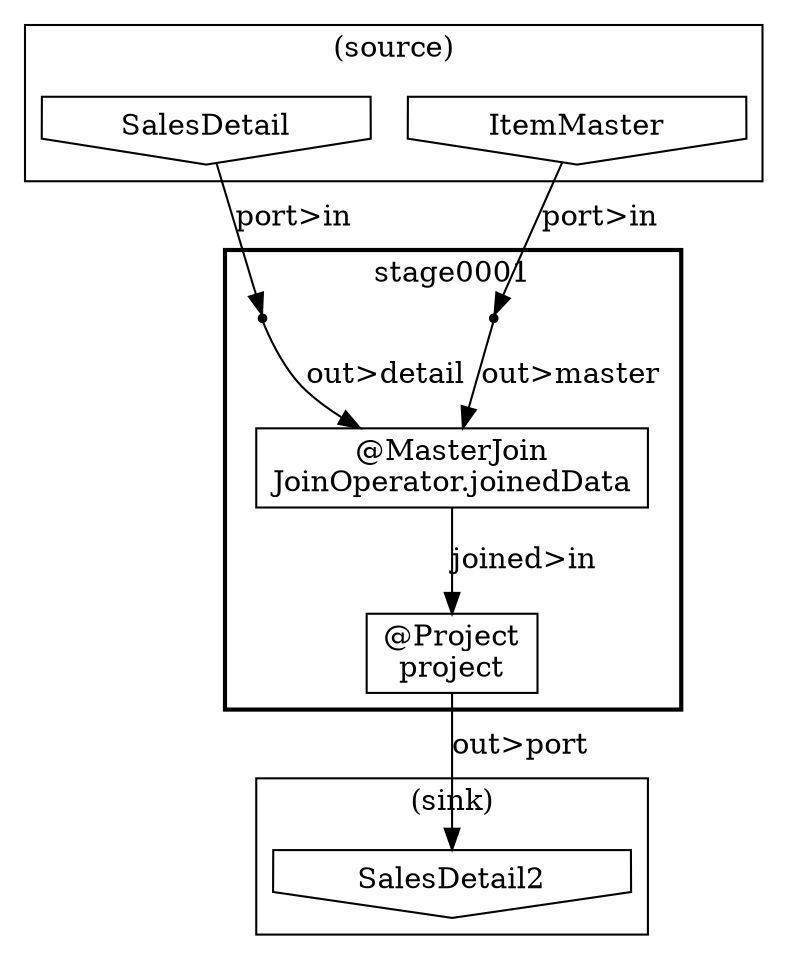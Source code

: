 digraph {
    subgraph "cluster_53ff1642-3bb0-4f71-bbd2-92e7a6c3ee6d" {
        label = "(sink)";
        "f0491617-71c9-49fd-8f61-dedb795dc3cf" [shape=invhouse, label="SalesDetail2"];
    }
    subgraph "cluster_27331888-f260-4e7d-a809-0c2ed1dfe5e2" {
        label = "(source)";
        "ff41eac5-c9fb-429d-9850-aa732ca9a06f" [shape=invhouse, label="SalesDetail"];
        "fc85606d-8ef2-4d0f-a016-56d18fa79d67" [shape=invhouse, label="ItemMaster"];
    }
    subgraph "cluster_e3accaa9-fb52-4ed9-a329-d6a8961fa912" {
        label = "stage0001";
        style = bold;
        "ad2ef117-e31f-41fc-9004-935c44f68d90" [shape=point];
        "c2d33c74-4a80-4092-8ff4-4d0c31582fb9" [shape=point];
        "f7ac7669-4584-4b8d-8131-3425a849b437" [shape=box, label="@Project\nproject"];
        "3bbe76bd-0b54-4b75-9426-36c26e931f07" [shape=box, label="@MasterJoin\nJoinOperator.joinedData"];
    }
    "ff41eac5-c9fb-429d-9850-aa732ca9a06f" -> "ad2ef117-e31f-41fc-9004-935c44f68d90" [label="port>in"];
    "fc85606d-8ef2-4d0f-a016-56d18fa79d67" -> "c2d33c74-4a80-4092-8ff4-4d0c31582fb9" [label="port>in"];
    "ad2ef117-e31f-41fc-9004-935c44f68d90" -> "3bbe76bd-0b54-4b75-9426-36c26e931f07" [label="out>detail"];
    "c2d33c74-4a80-4092-8ff4-4d0c31582fb9" -> "3bbe76bd-0b54-4b75-9426-36c26e931f07" [label="out>master"];
    "f7ac7669-4584-4b8d-8131-3425a849b437" -> "f0491617-71c9-49fd-8f61-dedb795dc3cf" [label="out>port"];
    "3bbe76bd-0b54-4b75-9426-36c26e931f07" -> "f7ac7669-4584-4b8d-8131-3425a849b437" [label="joined>in"];
}
